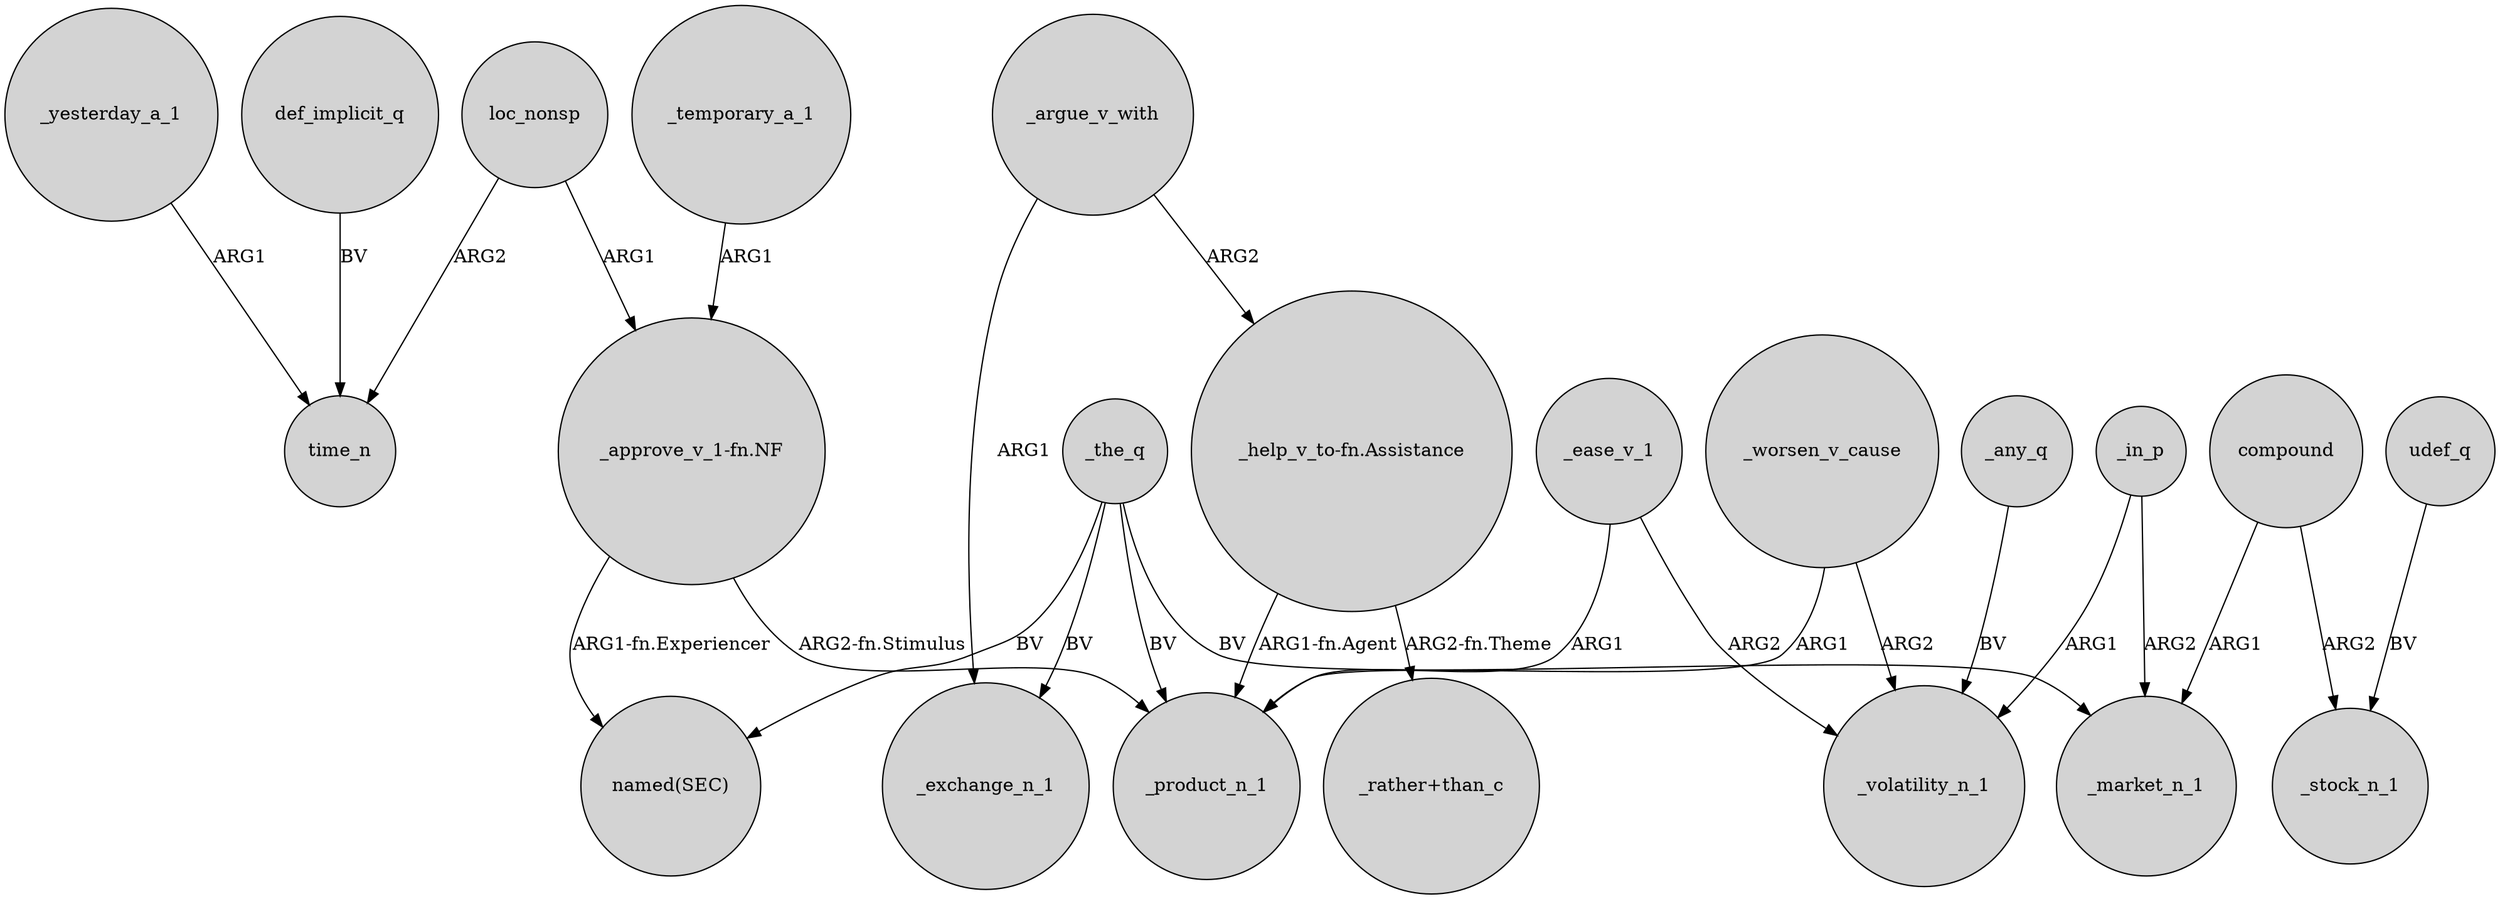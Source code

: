 digraph {
	node [shape=circle style=filled]
	_yesterday_a_1 -> time_n [label=ARG1]
	"_help_v_to-fn.Assistance" -> _product_n_1 [label="ARG1-fn.Agent"]
	"_approve_v_1-fn.NF" -> _product_n_1 [label="ARG2-fn.Stimulus"]
	_in_p -> _volatility_n_1 [label=ARG1]
	_worsen_v_cause -> _product_n_1 [label=ARG1]
	_ease_v_1 -> _volatility_n_1 [label=ARG2]
	_argue_v_with -> _exchange_n_1 [label=ARG1]
	_ease_v_1 -> _product_n_1 [label=ARG1]
	_temporary_a_1 -> "_approve_v_1-fn.NF" [label=ARG1]
	loc_nonsp -> time_n [label=ARG2]
	compound -> _stock_n_1 [label=ARG2]
	_any_q -> _volatility_n_1 [label=BV]
	udef_q -> _stock_n_1 [label=BV]
	"_approve_v_1-fn.NF" -> "named(SEC)" [label="ARG1-fn.Experiencer"]
	loc_nonsp -> "_approve_v_1-fn.NF" [label=ARG1]
	_argue_v_with -> "_help_v_to-fn.Assistance" [label=ARG2]
	_the_q -> _product_n_1 [label=BV]
	_worsen_v_cause -> _volatility_n_1 [label=ARG2]
	_in_p -> _market_n_1 [label=ARG2]
	"_help_v_to-fn.Assistance" -> "_rather+than_c" [label="ARG2-fn.Theme"]
	compound -> _market_n_1 [label=ARG1]
	_the_q -> _market_n_1 [label=BV]
	_the_q -> "named(SEC)" [label=BV]
	_the_q -> _exchange_n_1 [label=BV]
	def_implicit_q -> time_n [label=BV]
}
